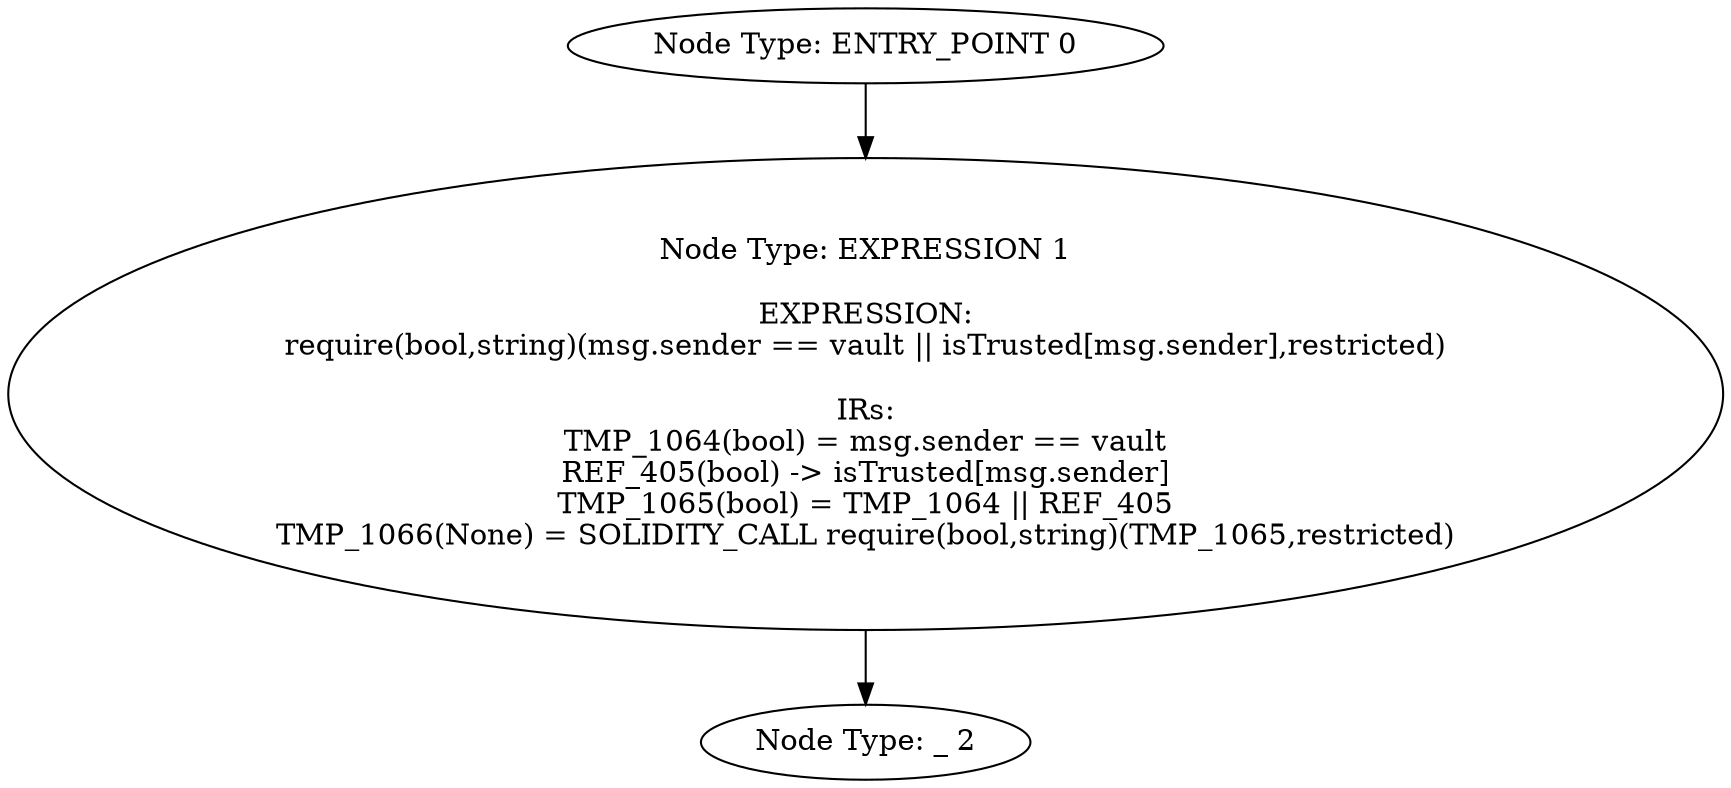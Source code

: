 digraph{
0[label="Node Type: ENTRY_POINT 0
"];
0->1;
1[label="Node Type: EXPRESSION 1

EXPRESSION:
require(bool,string)(msg.sender == vault || isTrusted[msg.sender],restricted)

IRs:
TMP_1064(bool) = msg.sender == vault
REF_405(bool) -> isTrusted[msg.sender]
TMP_1065(bool) = TMP_1064 || REF_405
TMP_1066(None) = SOLIDITY_CALL require(bool,string)(TMP_1065,restricted)"];
1->2;
2[label="Node Type: _ 2
"];
}
